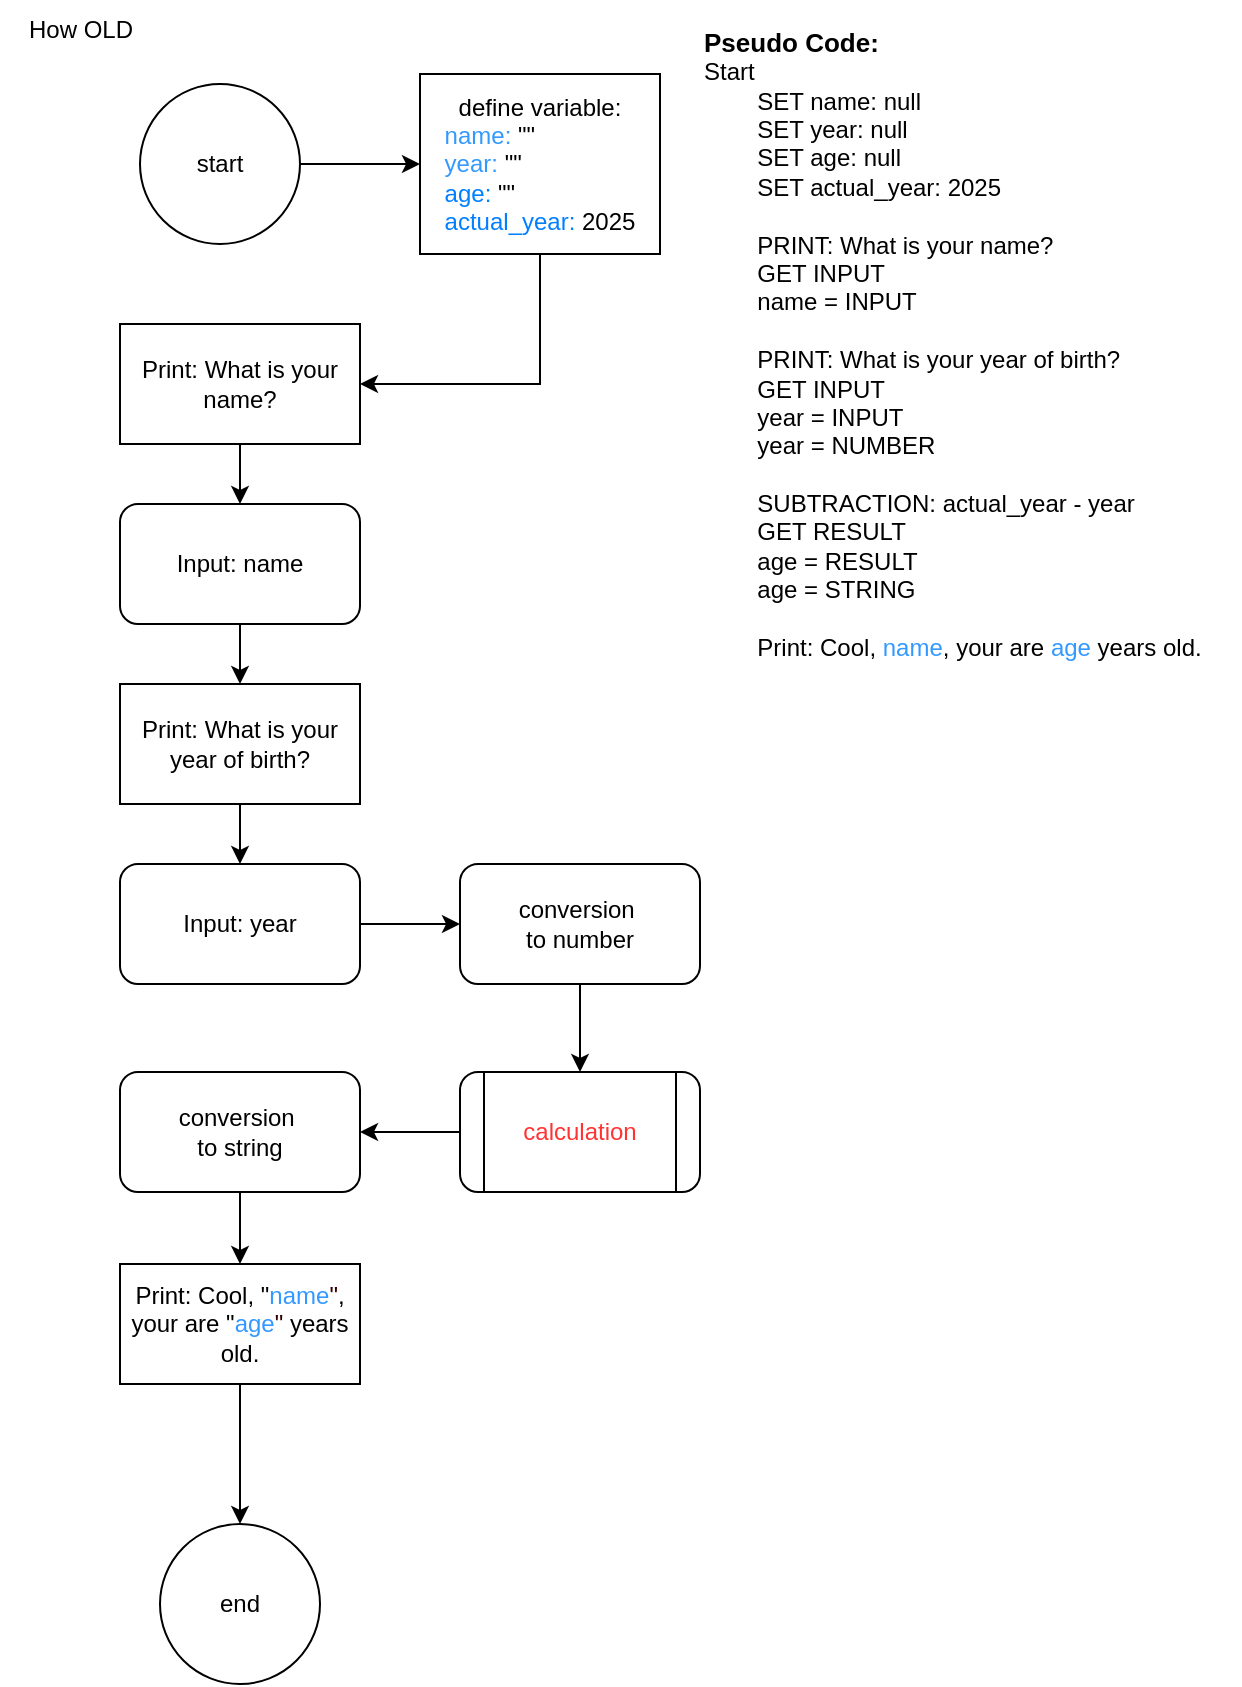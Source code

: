 <mxfile version="28.1.2">
  <diagram name="Seite-1" id="JoY9w4TlGj6xYaADzjUl">
    <mxGraphModel dx="679" dy="400" grid="1" gridSize="10" guides="1" tooltips="1" connect="1" arrows="1" fold="1" page="1" pageScale="1" pageWidth="827" pageHeight="1169" math="0" shadow="0">
      <root>
        <mxCell id="0" />
        <mxCell id="1" parent="0" />
        <mxCell id="9ZwM6S2RSlpXM2IXi3Rg-28" value="" style="edgeStyle=orthogonalEdgeStyle;rounded=0;orthogonalLoop=1;jettySize=auto;html=1;" parent="1" source="9ZwM6S2RSlpXM2IXi3Rg-1" target="9ZwM6S2RSlpXM2IXi3Rg-27" edge="1">
          <mxGeometry relative="1" as="geometry" />
        </mxCell>
        <mxCell id="9ZwM6S2RSlpXM2IXi3Rg-1" value="start" style="ellipse;whiteSpace=wrap;html=1;aspect=fixed;" parent="1" vertex="1">
          <mxGeometry x="80" y="60" width="80" height="80" as="geometry" />
        </mxCell>
        <mxCell id="9ZwM6S2RSlpXM2IXi3Rg-2" value="How OLD" style="text;html=1;align=center;verticalAlign=middle;resizable=0;points=[];autosize=1;strokeColor=none;fillColor=none;" parent="1" vertex="1">
          <mxGeometry x="10" y="18" width="80" height="30" as="geometry" />
        </mxCell>
        <mxCell id="9ZwM6S2RSlpXM2IXi3Rg-6" value="" style="edgeStyle=orthogonalEdgeStyle;rounded=0;orthogonalLoop=1;jettySize=auto;html=1;" parent="1" source="9ZwM6S2RSlpXM2IXi3Rg-3" target="9ZwM6S2RSlpXM2IXi3Rg-5" edge="1">
          <mxGeometry relative="1" as="geometry" />
        </mxCell>
        <mxCell id="9ZwM6S2RSlpXM2IXi3Rg-3" value="Print: What is your name?" style="whiteSpace=wrap;html=1;" parent="1" vertex="1">
          <mxGeometry x="70" y="180" width="120" height="60" as="geometry" />
        </mxCell>
        <mxCell id="9ZwM6S2RSlpXM2IXi3Rg-14" value="" style="edgeStyle=orthogonalEdgeStyle;rounded=0;orthogonalLoop=1;jettySize=auto;html=1;" parent="1" source="9ZwM6S2RSlpXM2IXi3Rg-5" target="9ZwM6S2RSlpXM2IXi3Rg-13" edge="1">
          <mxGeometry relative="1" as="geometry" />
        </mxCell>
        <mxCell id="9ZwM6S2RSlpXM2IXi3Rg-5" value="Input: name" style="rounded=1;whiteSpace=wrap;html=1;" parent="1" vertex="1">
          <mxGeometry x="70" y="270" width="120" height="60" as="geometry" />
        </mxCell>
        <mxCell id="9ZwM6S2RSlpXM2IXi3Rg-16" value="" style="edgeStyle=orthogonalEdgeStyle;rounded=0;orthogonalLoop=1;jettySize=auto;html=1;" parent="1" source="9ZwM6S2RSlpXM2IXi3Rg-13" target="9ZwM6S2RSlpXM2IXi3Rg-15" edge="1">
          <mxGeometry relative="1" as="geometry" />
        </mxCell>
        <mxCell id="9ZwM6S2RSlpXM2IXi3Rg-13" value="Print: What is your year of birth?" style="rounded=0;whiteSpace=wrap;html=1;" parent="1" vertex="1">
          <mxGeometry x="70" y="360" width="120" height="60" as="geometry" />
        </mxCell>
        <mxCell id="Z_m0XRIdOEiOMCxECImu-11" value="" style="edgeStyle=orthogonalEdgeStyle;rounded=0;orthogonalLoop=1;jettySize=auto;html=1;" edge="1" parent="1" source="9ZwM6S2RSlpXM2IXi3Rg-15" target="Z_m0XRIdOEiOMCxECImu-10">
          <mxGeometry relative="1" as="geometry" />
        </mxCell>
        <mxCell id="9ZwM6S2RSlpXM2IXi3Rg-15" value="Input: year" style="rounded=1;whiteSpace=wrap;html=1;" parent="1" vertex="1">
          <mxGeometry x="70" y="450" width="120" height="60" as="geometry" />
        </mxCell>
        <mxCell id="Z_m0XRIdOEiOMCxECImu-14" value="" style="edgeStyle=orthogonalEdgeStyle;rounded=0;orthogonalLoop=1;jettySize=auto;html=1;" edge="1" parent="1" source="9ZwM6S2RSlpXM2IXi3Rg-17" target="Z_m0XRIdOEiOMCxECImu-13">
          <mxGeometry relative="1" as="geometry" />
        </mxCell>
        <mxCell id="9ZwM6S2RSlpXM2IXi3Rg-17" value="&lt;font style=&quot;color: rgb(255, 51, 51);&quot;&gt;calculation&lt;/font&gt;" style="shape=process;whiteSpace=wrap;html=1;backgroundOutline=1;rounded=1;" parent="1" vertex="1">
          <mxGeometry x="240" y="554" width="120" height="60" as="geometry" />
        </mxCell>
        <mxCell id="9ZwM6S2RSlpXM2IXi3Rg-41" value="" style="edgeStyle=orthogonalEdgeStyle;rounded=0;orthogonalLoop=1;jettySize=auto;html=1;" parent="1" source="9ZwM6S2RSlpXM2IXi3Rg-25" target="9ZwM6S2RSlpXM2IXi3Rg-40" edge="1">
          <mxGeometry relative="1" as="geometry" />
        </mxCell>
        <mxCell id="9ZwM6S2RSlpXM2IXi3Rg-25" value="Print: Cool, &quot;&lt;span style=&quot;color: rgb(51, 153, 255); text-align: left;&quot;&gt;name&lt;/span&gt;&lt;span style=&quot;text-align: left; color: rgb(51, 153, 255);&quot;&gt;&lt;font style=&quot;color: rgb(51, 0, 0);&quot;&gt;&quot;&lt;/font&gt;&lt;/span&gt;, your are &quot;&lt;span style=&quot;color: rgb(51, 153, 255);&quot;&gt;age&lt;/span&gt;&lt;font style=&quot;color: rgb(51, 0, 0);&quot;&gt;&quot;&lt;/font&gt;&amp;nbsp;years old." style="rounded=0;whiteSpace=wrap;html=1;" parent="1" vertex="1">
          <mxGeometry x="70" y="650" width="120" height="60" as="geometry" />
        </mxCell>
        <mxCell id="9ZwM6S2RSlpXM2IXi3Rg-27" value="&lt;span style=&quot;text-align: left;&quot;&gt;&lt;font&gt;define variable:&lt;/font&gt;&lt;/span&gt;&lt;div style=&quot;text-align: left;&quot;&gt;&lt;font&gt;&lt;font style=&quot;color: rgb(51, 153, 255);&quot;&gt;name:&lt;/font&gt;&amp;nbsp;&quot;&quot;&lt;/font&gt;&lt;/div&gt;&lt;div style=&quot;text-align: left;&quot;&gt;&lt;font&gt;&lt;font style=&quot;color: rgb(51, 153, 255);&quot;&gt;year:&lt;/font&gt;&amp;nbsp;&quot;&quot;&lt;br&gt;&lt;font style=&quot;color: rgb(0, 127, 255);&quot;&gt;age:&lt;/font&gt;&amp;nbsp;&quot;&quot;&lt;/font&gt;&lt;/div&gt;&lt;div style=&quot;text-align: left;&quot;&gt;&lt;font&gt;&lt;font style=&quot;color: rgb(0, 127, 255);&quot;&gt;actual_year:&lt;/font&gt; 2025&lt;/font&gt;&lt;/div&gt;" style="whiteSpace=wrap;html=1;" parent="1" vertex="1">
          <mxGeometry x="220" y="55" width="120" height="90" as="geometry" />
        </mxCell>
        <mxCell id="9ZwM6S2RSlpXM2IXi3Rg-31" value="" style="endArrow=classic;html=1;rounded=0;entryX=1;entryY=0.5;entryDx=0;entryDy=0;exitX=0.5;exitY=1;exitDx=0;exitDy=0;" parent="1" source="9ZwM6S2RSlpXM2IXi3Rg-27" target="9ZwM6S2RSlpXM2IXi3Rg-3" edge="1">
          <mxGeometry width="50" height="50" relative="1" as="geometry">
            <mxPoint x="290" y="130" as="sourcePoint" />
            <mxPoint x="230" y="160" as="targetPoint" />
            <Array as="points">
              <mxPoint x="280" y="210" />
            </Array>
          </mxGeometry>
        </mxCell>
        <mxCell id="9ZwM6S2RSlpXM2IXi3Rg-40" value="end" style="ellipse;whiteSpace=wrap;html=1;rounded=0;" parent="1" vertex="1">
          <mxGeometry x="90" y="780" width="80" height="80" as="geometry" />
        </mxCell>
        <mxCell id="9ZwM6S2RSlpXM2IXi3Rg-42" value="&lt;b&gt;&lt;font style=&quot;font-size: 13px;&quot;&gt;Pseudo Code:&lt;/font&gt;&lt;/b&gt;&lt;div&gt;Start&lt;/div&gt;&lt;div&gt;&lt;span style=&quot;white-space: pre;&quot;&gt;&#x9;&lt;/span&gt;SET name: null&lt;br&gt;&lt;/div&gt;&lt;div&gt;&lt;span style=&quot;white-space: pre;&quot;&gt;&#x9;&lt;/span&gt;SET year: null&lt;br&gt;&lt;/div&gt;&lt;div&gt;&lt;span style=&quot;white-space: pre;&quot;&gt;&#x9;&lt;/span&gt;SET age: null&lt;br&gt;&lt;/div&gt;&lt;div&gt;&lt;span style=&quot;white-space: pre;&quot;&gt;&#x9;&lt;/span&gt;SET actual_year: 2025&lt;br&gt;&lt;/div&gt;&lt;div&gt;&lt;br&gt;&lt;/div&gt;&lt;div&gt;&lt;span style=&quot;white-space: pre;&quot;&gt;&#x9;&lt;/span&gt;PRINT:&amp;nbsp;&lt;span style=&quot;text-align: center; text-wrap-mode: wrap; background-color: transparent; color: light-dark(rgb(0, 0, 0), rgb(255, 255, 255));&quot;&gt;What is your name?&lt;/span&gt;&lt;br&gt;&lt;/div&gt;&lt;div&gt;&lt;span style=&quot;text-align: center; text-wrap-mode: wrap; background-color: transparent; color: light-dark(rgb(0, 0, 0), rgb(255, 255, 255));&quot;&gt;&lt;span style=&quot;white-space: pre;&quot;&gt;&#x9;&lt;/span&gt;GET INPUT&lt;br&gt;&lt;/span&gt;&lt;/div&gt;&lt;div&gt;&lt;span style=&quot;text-align: center; text-wrap-mode: wrap; background-color: transparent; color: light-dark(rgb(0, 0, 0), rgb(255, 255, 255));&quot;&gt;&lt;span style=&quot;white-space: pre;&quot;&gt;&#x9;&lt;/span&gt;name = INPUT&lt;br&gt;&lt;/span&gt;&lt;/div&gt;&lt;div&gt;&lt;span style=&quot;text-align: center; text-wrap-mode: wrap; background-color: transparent; color: light-dark(rgb(0, 0, 0), rgb(255, 255, 255));&quot;&gt;&lt;span style=&quot;white-space: pre;&quot;&gt;&#x9;&lt;/span&gt;&lt;br&gt;&lt;/span&gt;&lt;span style=&quot;background-color: transparent; color: light-dark(rgb(0, 0, 0), rgb(255, 255, 255));&quot;&gt;&lt;span style=&quot;white-space: pre;&quot;&gt;&#x9;&lt;/span&gt;PRINT:&amp;nbsp;&lt;/span&gt;&lt;span style=&quot;text-align: center; text-wrap-mode: wrap; background-color: transparent; color: light-dark(rgb(0, 0, 0), rgb(255, 255, 255));&quot;&gt;What is your year of birth?&lt;/span&gt;&lt;/div&gt;&lt;div&gt;&lt;span style=&quot;text-align: center; text-wrap-mode: wrap; background-color: transparent; color: light-dark(rgb(0, 0, 0), rgb(255, 255, 255));&quot;&gt;&lt;span style=&quot;white-space: pre;&quot;&gt;&#x9;&lt;/span&gt;GET INPUT&lt;br&gt;&lt;/span&gt;&lt;/div&gt;&lt;div&gt;&lt;span style=&quot;text-align: center; text-wrap-mode: wrap; background-color: transparent; color: light-dark(rgb(0, 0, 0), rgb(255, 255, 255));&quot;&gt;&lt;span style=&quot;white-space: pre;&quot;&gt;&#x9;&lt;/span&gt;year = INPUT&lt;/span&gt;&lt;/div&gt;&lt;div&gt;&lt;span style=&quot;text-align: center; text-wrap-mode: wrap; background-color: transparent; color: light-dark(rgb(0, 0, 0), rgb(255, 255, 255));&quot;&gt;&lt;span style=&quot;white-space: pre;&quot;&gt;&#x9;&lt;/span&gt;year = NUMBER&lt;br&gt;&lt;/span&gt;&lt;/div&gt;&lt;div&gt;&lt;span style=&quot;text-align: center; text-wrap-mode: wrap; background-color: transparent; color: light-dark(rgb(0, 0, 0), rgb(255, 255, 255));&quot;&gt;&lt;br&gt;&lt;/span&gt;&lt;/div&gt;&lt;div&gt;&lt;span style=&quot;text-align: center; text-wrap-mode: wrap; background-color: transparent; color: light-dark(rgb(0, 0, 0), rgb(255, 255, 255));&quot;&gt;&lt;span style=&quot;white-space: pre;&quot;&gt;&#x9;&lt;/span&gt;SUBTRACTION:&amp;nbsp;&lt;/span&gt;&lt;span style=&quot;background-color: transparent; color: light-dark(rgb(0, 0, 0), rgb(255, 255, 255));&quot;&gt;actual_year -&amp;nbsp;&lt;/span&gt;&lt;span style=&quot;background-color: transparent; color: light-dark(rgb(0, 0, 0), rgb(255, 255, 255));&quot;&gt;year&lt;/span&gt;&lt;span style=&quot;text-align: center; text-wrap-mode: wrap; background-color: transparent; color: light-dark(rgb(0, 0, 0), rgb(255, 255, 255));&quot;&gt;&lt;br&gt;&lt;/span&gt;&lt;/div&gt;&lt;div&gt;&lt;span style=&quot;text-align: center; text-wrap-mode: wrap; background-color: transparent; color: light-dark(rgb(0, 0, 0), rgb(255, 255, 255));&quot;&gt;&lt;span style=&quot;white-space: pre;&quot;&gt;&#x9;&lt;/span&gt;GET RESULT&lt;br&gt;&lt;/span&gt;&lt;/div&gt;&lt;div&gt;&lt;span style=&quot;text-align: center; text-wrap-mode: wrap; background-color: transparent; color: light-dark(rgb(0, 0, 0), rgb(255, 255, 255));&quot;&gt;&lt;span style=&quot;white-space: pre;&quot;&gt;&#x9;&lt;/span&gt;age =&amp;nbsp;&lt;/span&gt;&lt;span style=&quot;text-align: center; text-wrap-mode: wrap; background-color: transparent; color: light-dark(rgb(0, 0, 0), rgb(255, 255, 255));&quot;&gt;RESULT&lt;/span&gt;&lt;/div&gt;&lt;div&gt;&lt;span style=&quot;text-align: center; text-wrap-mode: wrap; background-color: transparent; color: light-dark(rgb(0, 0, 0), rgb(255, 255, 255));&quot;&gt;&lt;span style=&quot;white-space: pre;&quot;&gt;&#x9;&lt;/span&gt;age = STRING&lt;br&gt;&lt;/span&gt;&lt;/div&gt;&lt;div&gt;&lt;span style=&quot;background-color: transparent; color: light-dark(rgb(0, 0, 0), rgb(255, 255, 255)); text-align: center; white-space-collapse: preserve;&quot;&gt;&#x9;&lt;/span&gt;&lt;span style=&quot;text-align: center; text-wrap-mode: wrap; background-color: transparent; color: light-dark(rgb(0, 0, 0), rgb(255, 255, 255));&quot;&gt;&lt;br&gt;&lt;/span&gt;&lt;/div&gt;&lt;div&gt;&lt;/div&gt;&lt;div&gt;&lt;span style=&quot;background-color: transparent; color: light-dark(rgb(0, 0, 0), rgb(255, 255, 255)); text-wrap-mode: wrap; text-align: center;&quot;&gt;&lt;span style=&quot;white-space: pre;&quot;&gt;&#x9;&lt;/span&gt;Print: Cool, &lt;/span&gt;&lt;span style=&quot;background-color: transparent; text-wrap-mode: wrap; color: rgb(51, 153, 255);&quot;&gt;name&lt;/span&gt;&lt;span style=&quot;background-color: transparent; color: light-dark(rgb(0, 0, 0), rgb(255, 255, 255)); text-wrap-mode: wrap; text-align: center;&quot;&gt;, your are &lt;/span&gt;&lt;span style=&quot;background-color: transparent; text-wrap-mode: wrap; text-align: center; color: rgb(51, 153, 255);&quot;&gt;age&lt;/span&gt;&lt;span style=&quot;background-color: transparent; color: light-dark(rgb(0, 0, 0), rgb(255, 255, 255)); text-wrap-mode: wrap; text-align: center;&quot;&gt;&amp;nbsp;years old.&lt;/span&gt;&lt;/div&gt;" style="text;html=1;align=left;verticalAlign=middle;resizable=0;points=[];autosize=1;strokeColor=none;fillColor=none;" parent="1" vertex="1">
          <mxGeometry x="360" y="25" width="270" height="330" as="geometry" />
        </mxCell>
        <mxCell id="Z_m0XRIdOEiOMCxECImu-12" value="" style="edgeStyle=orthogonalEdgeStyle;rounded=0;orthogonalLoop=1;jettySize=auto;html=1;" edge="1" parent="1" source="Z_m0XRIdOEiOMCxECImu-10" target="9ZwM6S2RSlpXM2IXi3Rg-17">
          <mxGeometry relative="1" as="geometry" />
        </mxCell>
        <mxCell id="Z_m0XRIdOEiOMCxECImu-10" value="conversion&amp;nbsp;&lt;div&gt;to number&lt;/div&gt;" style="whiteSpace=wrap;html=1;rounded=1;" vertex="1" parent="1">
          <mxGeometry x="240" y="450" width="120" height="60" as="geometry" />
        </mxCell>
        <mxCell id="Z_m0XRIdOEiOMCxECImu-15" value="" style="edgeStyle=orthogonalEdgeStyle;rounded=0;orthogonalLoop=1;jettySize=auto;html=1;" edge="1" parent="1" source="Z_m0XRIdOEiOMCxECImu-13" target="9ZwM6S2RSlpXM2IXi3Rg-25">
          <mxGeometry relative="1" as="geometry" />
        </mxCell>
        <mxCell id="Z_m0XRIdOEiOMCxECImu-13" value="conversion&amp;nbsp;&lt;div&gt;to string&lt;/div&gt;" style="whiteSpace=wrap;html=1;rounded=1;" vertex="1" parent="1">
          <mxGeometry x="70" y="554" width="120" height="60" as="geometry" />
        </mxCell>
      </root>
    </mxGraphModel>
  </diagram>
</mxfile>
